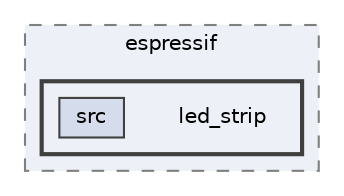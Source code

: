 digraph "FastLED/FastLED/src/third_party/espressif/led_strip"
{
 // LATEX_PDF_SIZE
  bgcolor="transparent";
  edge [fontname=Helvetica,fontsize=10,labelfontname=Helvetica,labelfontsize=10];
  node [fontname=Helvetica,fontsize=10,shape=box,height=0.2,width=0.4];
  compound=true
  subgraph clusterdir_dc36e2e124ce0bd2b94dabb03c86055d {
    graph [ bgcolor="#edf0f7", pencolor="grey50", label="espressif", fontname=Helvetica,fontsize=10 style="filled,dashed", URL="dir_dc36e2e124ce0bd2b94dabb03c86055d.html",tooltip=""]
  subgraph clusterdir_401aa90521845be4803c506c72b30271 {
    graph [ bgcolor="#edf0f7", pencolor="grey25", label="", fontname=Helvetica,fontsize=10 style="filled,bold", URL="dir_401aa90521845be4803c506c72b30271.html",tooltip=""]
    dir_401aa90521845be4803c506c72b30271 [shape=plaintext, label="led_strip"];
  dir_670ef1823bc703ab7f7b0de4b7e437a5 [label="src", fillcolor="#d5ddec", color="grey25", style="filled", URL="dir_670ef1823bc703ab7f7b0de4b7e437a5.html",tooltip=""];
  }
  }
}
